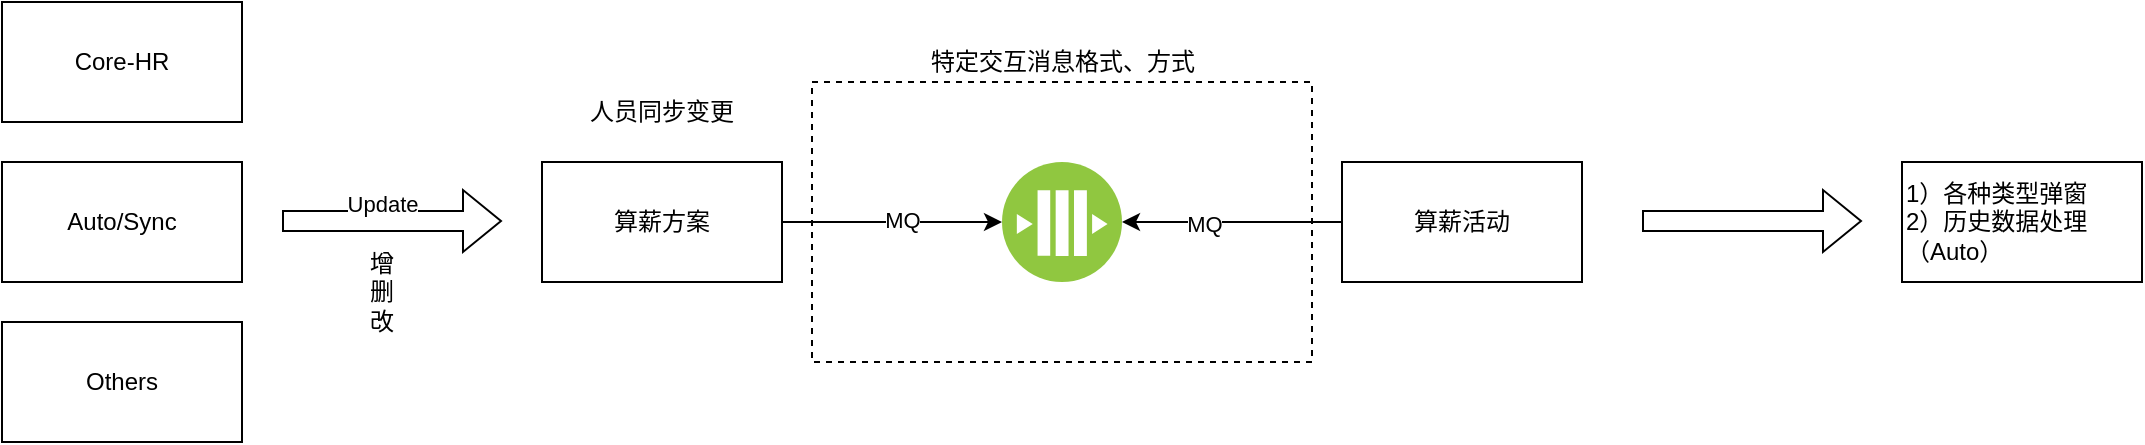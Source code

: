 <mxfile version="16.5.5" type="github">
  <diagram id="zlMd--F1FlE1qULEEaIW" name="Page-1">
    <mxGraphModel dx="1426" dy="794" grid="1" gridSize="10" guides="1" tooltips="1" connect="1" arrows="1" fold="1" page="1" pageScale="1" pageWidth="827" pageHeight="1169" math="0" shadow="0">
      <root>
        <mxCell id="0" />
        <mxCell id="1" parent="0" />
        <mxCell id="VQkMXfwVc6xXb2kO94v5-33" value="" style="rounded=0;whiteSpace=wrap;html=1;dashed=1;" vertex="1" parent="1">
          <mxGeometry x="405" y="270" width="250" height="140" as="geometry" />
        </mxCell>
        <mxCell id="VQkMXfwVc6xXb2kO94v5-1" value="Core-HR" style="rounded=0;whiteSpace=wrap;html=1;" vertex="1" parent="1">
          <mxGeometry y="230" width="120" height="60" as="geometry" />
        </mxCell>
        <mxCell id="VQkMXfwVc6xXb2kO94v5-18" style="edgeStyle=orthogonalEdgeStyle;rounded=0;orthogonalLoop=1;jettySize=auto;html=1;entryX=0;entryY=0.5;entryDx=0;entryDy=0;exitX=1;exitY=0.5;exitDx=0;exitDy=0;" edge="1" parent="1" source="VQkMXfwVc6xXb2kO94v5-2" target="VQkMXfwVc6xXb2kO94v5-17">
          <mxGeometry relative="1" as="geometry" />
        </mxCell>
        <mxCell id="VQkMXfwVc6xXb2kO94v5-20" value="MQ" style="edgeLabel;html=1;align=center;verticalAlign=middle;resizable=0;points=[];" vertex="1" connectable="0" parent="VQkMXfwVc6xXb2kO94v5-18">
          <mxGeometry x="0.081" y="1" relative="1" as="geometry">
            <mxPoint as="offset" />
          </mxGeometry>
        </mxCell>
        <mxCell id="VQkMXfwVc6xXb2kO94v5-2" value="算薪方案" style="rounded=0;whiteSpace=wrap;html=1;" vertex="1" parent="1">
          <mxGeometry x="270" y="310" width="120" height="60" as="geometry" />
        </mxCell>
        <mxCell id="VQkMXfwVc6xXb2kO94v5-3" value="Auto/Sync" style="rounded=0;whiteSpace=wrap;html=1;" vertex="1" parent="1">
          <mxGeometry y="310" width="120" height="60" as="geometry" />
        </mxCell>
        <mxCell id="VQkMXfwVc6xXb2kO94v5-19" style="edgeStyle=orthogonalEdgeStyle;rounded=0;orthogonalLoop=1;jettySize=auto;html=1;entryX=1;entryY=0.5;entryDx=0;entryDy=0;exitX=0;exitY=0.5;exitDx=0;exitDy=0;" edge="1" parent="1" source="VQkMXfwVc6xXb2kO94v5-4" target="VQkMXfwVc6xXb2kO94v5-17">
          <mxGeometry relative="1" as="geometry" />
        </mxCell>
        <mxCell id="VQkMXfwVc6xXb2kO94v5-21" value="MQ" style="edgeLabel;html=1;align=center;verticalAlign=middle;resizable=0;points=[];" vertex="1" connectable="0" parent="VQkMXfwVc6xXb2kO94v5-19">
          <mxGeometry x="0.252" y="1" relative="1" as="geometry">
            <mxPoint as="offset" />
          </mxGeometry>
        </mxCell>
        <mxCell id="VQkMXfwVc6xXb2kO94v5-4" value="算薪活动" style="rounded=0;whiteSpace=wrap;html=1;" vertex="1" parent="1">
          <mxGeometry x="670" y="310" width="120" height="60" as="geometry" />
        </mxCell>
        <mxCell id="VQkMXfwVc6xXb2kO94v5-9" value="Others" style="rounded=0;whiteSpace=wrap;html=1;" vertex="1" parent="1">
          <mxGeometry y="390" width="120" height="60" as="geometry" />
        </mxCell>
        <mxCell id="VQkMXfwVc6xXb2kO94v5-11" value="" style="shape=flexArrow;endArrow=classic;html=1;rounded=0;" edge="1" parent="1">
          <mxGeometry width="50" height="50" relative="1" as="geometry">
            <mxPoint x="140" y="339.5" as="sourcePoint" />
            <mxPoint x="250" y="339.5" as="targetPoint" />
          </mxGeometry>
        </mxCell>
        <mxCell id="VQkMXfwVc6xXb2kO94v5-14" value="Update" style="edgeLabel;html=1;align=center;verticalAlign=middle;resizable=0;points=[];" vertex="1" connectable="0" parent="VQkMXfwVc6xXb2kO94v5-11">
          <mxGeometry x="0.436" relative="1" as="geometry">
            <mxPoint x="-29" y="-9" as="offset" />
          </mxGeometry>
        </mxCell>
        <mxCell id="VQkMXfwVc6xXb2kO94v5-13" value="增&lt;br&gt;删&lt;br&gt;改" style="text;html=1;strokeColor=none;fillColor=none;align=center;verticalAlign=middle;whiteSpace=wrap;rounded=0;" vertex="1" parent="1">
          <mxGeometry x="160" y="360" width="60" height="30" as="geometry" />
        </mxCell>
        <mxCell id="VQkMXfwVc6xXb2kO94v5-17" value="" style="aspect=fixed;perimeter=ellipsePerimeter;html=1;align=center;shadow=0;dashed=0;fontColor=#4277BB;labelBackgroundColor=#ffffff;fontSize=12;spacingTop=3;image;image=img/lib/ibm/blockchain/message_bus.svg;" vertex="1" parent="1">
          <mxGeometry x="500" y="310" width="60" height="60" as="geometry" />
        </mxCell>
        <mxCell id="VQkMXfwVc6xXb2kO94v5-24" value="" style="shape=flexArrow;endArrow=classic;html=1;rounded=0;" edge="1" parent="1">
          <mxGeometry width="50" height="50" relative="1" as="geometry">
            <mxPoint x="820" y="339.5" as="sourcePoint" />
            <mxPoint x="930" y="339.5" as="targetPoint" />
          </mxGeometry>
        </mxCell>
        <mxCell id="VQkMXfwVc6xXb2kO94v5-25" value="1）各种类型弹窗&lt;br&gt;2）历史数据处理（Auto）" style="rounded=0;whiteSpace=wrap;html=1;align=left;" vertex="1" parent="1">
          <mxGeometry x="950" y="310" width="120" height="60" as="geometry" />
        </mxCell>
        <mxCell id="VQkMXfwVc6xXb2kO94v5-32" value="人员同步变更" style="text;html=1;strokeColor=none;fillColor=none;align=center;verticalAlign=middle;whiteSpace=wrap;rounded=0;" vertex="1" parent="1">
          <mxGeometry x="270" y="270" width="120" height="30" as="geometry" />
        </mxCell>
        <mxCell id="VQkMXfwVc6xXb2kO94v5-34" value="特定交互消息格式、方式" style="text;html=1;align=center;verticalAlign=middle;resizable=0;points=[];autosize=1;strokeColor=none;fillColor=none;" vertex="1" parent="1">
          <mxGeometry x="455" y="250" width="150" height="20" as="geometry" />
        </mxCell>
      </root>
    </mxGraphModel>
  </diagram>
</mxfile>
